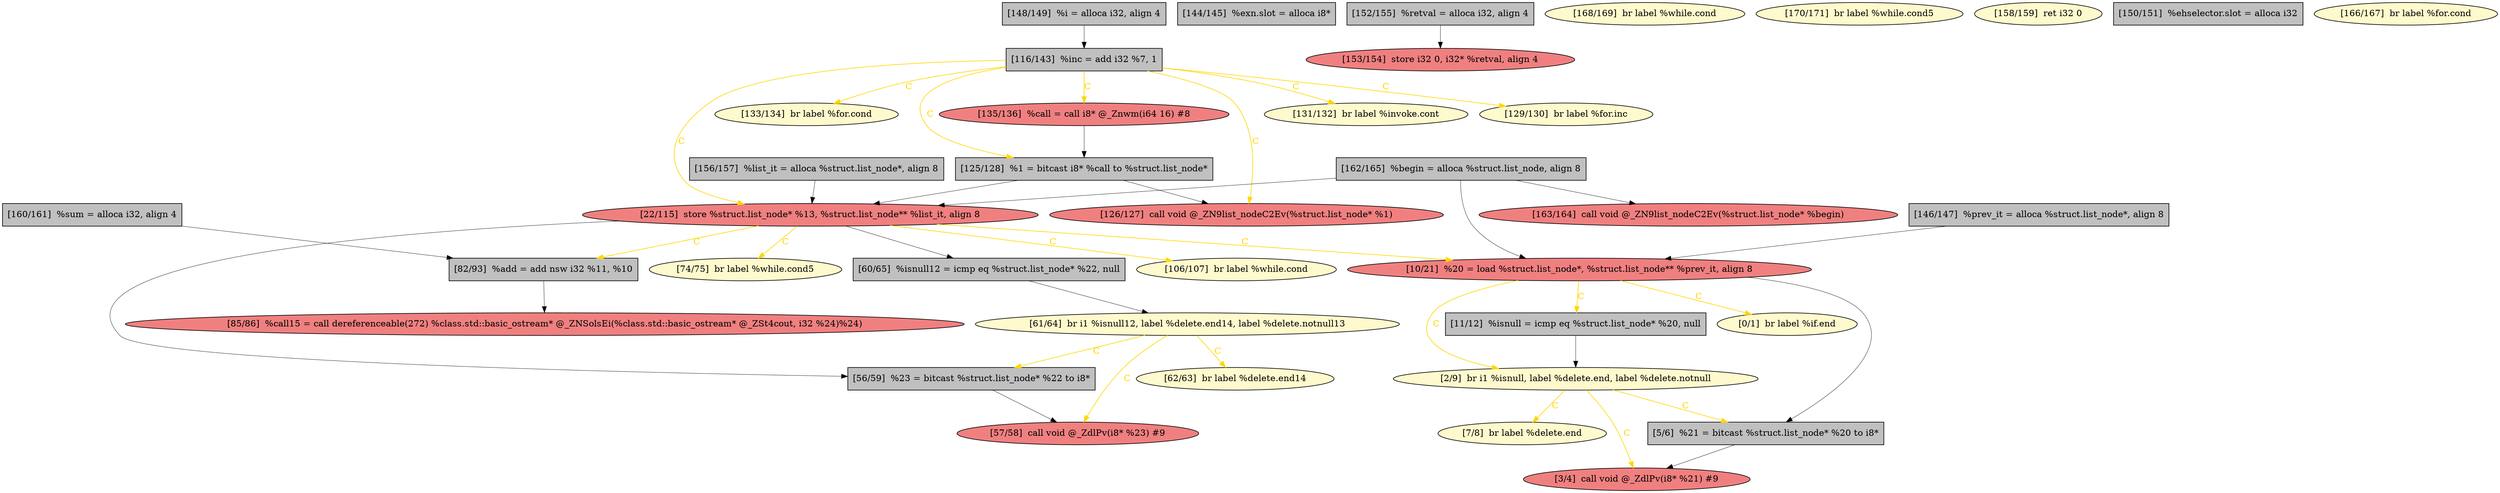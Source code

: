 
digraph G {


node224 [fillcolor=lemonchiffon,label="[2/9]  br i1 %isnull, label %delete.end, label %delete.notnull",shape=ellipse,style=filled ]
node223 [fillcolor=lightcoral,label="[10/21]  %20 = load %struct.list_node*, %struct.list_node** %prev_it, align 8",shape=ellipse,style=filled ]
node212 [fillcolor=lightcoral,label="[126/127]  call void @_ZN9list_nodeC2Ev(%struct.list_node* %1)",shape=ellipse,style=filled ]
node198 [fillcolor=grey,label="[144/145]  %exn.slot = alloca i8*",shape=rectangle,style=filled ]
node195 [fillcolor=grey,label="[156/157]  %list_it = alloca %struct.list_node*, align 8",shape=rectangle,style=filled ]
node187 [fillcolor=lemonchiffon,label="[7/8]  br label %delete.end",shape=ellipse,style=filled ]
node203 [fillcolor=grey,label="[146/147]  %prev_it = alloca %struct.list_node*, align 8",shape=rectangle,style=filled ]
node205 [fillcolor=lightcoral,label="[153/154]  store i32 0, i32* %retval, align 4",shape=ellipse,style=filled ]
node193 [fillcolor=lemonchiffon,label="[168/169]  br label %while.cond",shape=ellipse,style=filled ]
node200 [fillcolor=grey,label="[11/12]  %isnull = icmp eq %struct.list_node* %20, null",shape=rectangle,style=filled ]
node188 [fillcolor=lemonchiffon,label="[170/171]  br label %while.cond5",shape=ellipse,style=filled ]
node192 [fillcolor=lemonchiffon,label="[106/107]  br label %while.cond",shape=ellipse,style=filled ]
node197 [fillcolor=grey,label="[5/6]  %21 = bitcast %struct.list_node* %20 to i8*",shape=rectangle,style=filled ]
node206 [fillcolor=lemonchiffon,label="[62/63]  br label %delete.end14",shape=ellipse,style=filled ]
node189 [fillcolor=lemonchiffon,label="[133/134]  br label %for.cond",shape=ellipse,style=filled ]
node190 [fillcolor=grey,label="[160/161]  %sum = alloca i32, align 4",shape=rectangle,style=filled ]
node207 [fillcolor=lemonchiffon,label="[158/159]  ret i32 0",shape=ellipse,style=filled ]
node201 [fillcolor=grey,label="[150/151]  %ehselector.slot = alloca i32",shape=rectangle,style=filled ]
node214 [fillcolor=grey,label="[125/128]  %1 = bitcast i8* %call to %struct.list_node*",shape=rectangle,style=filled ]
node215 [fillcolor=lightcoral,label="[22/115]  store %struct.list_node* %13, %struct.list_node** %list_it, align 8",shape=ellipse,style=filled ]
node222 [fillcolor=lightcoral,label="[57/58]  call void @_ZdlPv(i8* %23) #9",shape=ellipse,style=filled ]
node191 [fillcolor=lightcoral,label="[135/136]  %call = call i8* @_Znwm(i64 16) #8",shape=ellipse,style=filled ]
node213 [fillcolor=lightcoral,label="[3/4]  call void @_ZdlPv(i8* %21) #9",shape=ellipse,style=filled ]
node196 [fillcolor=grey,label="[152/155]  %retval = alloca i32, align 4",shape=rectangle,style=filled ]
node194 [fillcolor=grey,label="[116/143]  %inc = add i32 %7, 1",shape=rectangle,style=filled ]
node216 [fillcolor=grey,label="[82/93]  %add = add nsw i32 %11, %10",shape=rectangle,style=filled ]
node217 [fillcolor=lemonchiffon,label="[61/64]  br i1 %isnull12, label %delete.end14, label %delete.notnull13",shape=ellipse,style=filled ]
node204 [fillcolor=grey,label="[148/149]  %i = alloca i32, align 4",shape=rectangle,style=filled ]
node202 [fillcolor=grey,label="[60/65]  %isnull12 = icmp eq %struct.list_node* %22, null",shape=rectangle,style=filled ]
node199 [fillcolor=lemonchiffon,label="[0/1]  br label %if.end",shape=ellipse,style=filled ]
node208 [fillcolor=grey,label="[162/165]  %begin = alloca %struct.list_node, align 8",shape=rectangle,style=filled ]
node209 [fillcolor=lightcoral,label="[163/164]  call void @_ZN9list_nodeC2Ev(%struct.list_node* %begin)",shape=ellipse,style=filled ]
node210 [fillcolor=lemonchiffon,label="[131/132]  br label %invoke.cont",shape=ellipse,style=filled ]
node219 [fillcolor=lemonchiffon,label="[166/167]  br label %for.cond",shape=ellipse,style=filled ]
node211 [fillcolor=lemonchiffon,label="[129/130]  br label %for.inc",shape=ellipse,style=filled ]
node218 [fillcolor=lightcoral,label="[85/86]  %call15 = call dereferenceable(272) %class.std::basic_ostream* @_ZNSolsEi(%class.std::basic_ostream* @_ZSt4cout, i32 %24)%24)",shape=ellipse,style=filled ]
node220 [fillcolor=lemonchiffon,label="[74/75]  br label %while.cond5",shape=ellipse,style=filled ]
node221 [fillcolor=grey,label="[56/59]  %23 = bitcast %struct.list_node* %22 to i8*",shape=rectangle,style=filled ]

node223->node197 [style=solid,color=black,label="",penwidth=0.5,fontcolor=black ]
node204->node194 [style=solid,color=black,label="",penwidth=0.5,fontcolor=black ]
node202->node217 [style=solid,color=black,label="",penwidth=0.5,fontcolor=black ]
node200->node224 [style=solid,color=black,label="",penwidth=0.5,fontcolor=black ]
node217->node221 [style=solid,color=gold,label="C",penwidth=1.0,fontcolor=gold ]
node195->node215 [style=solid,color=black,label="",penwidth=0.5,fontcolor=black ]
node221->node222 [style=solid,color=black,label="",penwidth=0.5,fontcolor=black ]
node190->node216 [style=solid,color=black,label="",penwidth=0.5,fontcolor=black ]
node194->node191 [style=solid,color=gold,label="C",penwidth=1.0,fontcolor=gold ]
node208->node215 [style=solid,color=black,label="",penwidth=0.5,fontcolor=black ]
node224->node213 [style=solid,color=gold,label="C",penwidth=1.0,fontcolor=gold ]
node217->node222 [style=solid,color=gold,label="C",penwidth=1.0,fontcolor=gold ]
node194->node214 [style=solid,color=gold,label="C",penwidth=1.0,fontcolor=gold ]
node203->node223 [style=solid,color=black,label="",penwidth=0.5,fontcolor=black ]
node194->node211 [style=solid,color=gold,label="C",penwidth=1.0,fontcolor=gold ]
node215->node192 [style=solid,color=gold,label="C",penwidth=1.0,fontcolor=gold ]
node194->node210 [style=solid,color=gold,label="C",penwidth=1.0,fontcolor=gold ]
node223->node224 [style=solid,color=gold,label="C",penwidth=1.0,fontcolor=gold ]
node217->node206 [style=solid,color=gold,label="C",penwidth=1.0,fontcolor=gold ]
node208->node209 [style=solid,color=black,label="",penwidth=0.5,fontcolor=black ]
node223->node199 [style=solid,color=gold,label="C",penwidth=1.0,fontcolor=gold ]
node215->node202 [style=solid,color=black,label="",penwidth=0.5,fontcolor=black ]
node191->node214 [style=solid,color=black,label="",penwidth=0.5,fontcolor=black ]
node197->node213 [style=solid,color=black,label="",penwidth=0.5,fontcolor=black ]
node215->node221 [style=solid,color=black,label="",penwidth=0.5,fontcolor=black ]
node194->node212 [style=solid,color=gold,label="C",penwidth=1.0,fontcolor=gold ]
node214->node215 [style=solid,color=black,label="",penwidth=0.5,fontcolor=black ]
node194->node215 [style=solid,color=gold,label="C",penwidth=1.0,fontcolor=gold ]
node224->node187 [style=solid,color=gold,label="C",penwidth=1.0,fontcolor=gold ]
node196->node205 [style=solid,color=black,label="",penwidth=0.5,fontcolor=black ]
node194->node189 [style=solid,color=gold,label="C",penwidth=1.0,fontcolor=gold ]
node214->node212 [style=solid,color=black,label="",penwidth=0.5,fontcolor=black ]
node224->node197 [style=solid,color=gold,label="C",penwidth=1.0,fontcolor=gold ]
node215->node216 [style=solid,color=gold,label="C",penwidth=1.0,fontcolor=gold ]
node215->node223 [style=solid,color=gold,label="C",penwidth=1.0,fontcolor=gold ]
node216->node218 [style=solid,color=black,label="",penwidth=0.5,fontcolor=black ]
node208->node223 [style=solid,color=black,label="",penwidth=0.5,fontcolor=black ]
node215->node220 [style=solid,color=gold,label="C",penwidth=1.0,fontcolor=gold ]
node223->node200 [style=solid,color=gold,label="C",penwidth=1.0,fontcolor=gold ]


}
